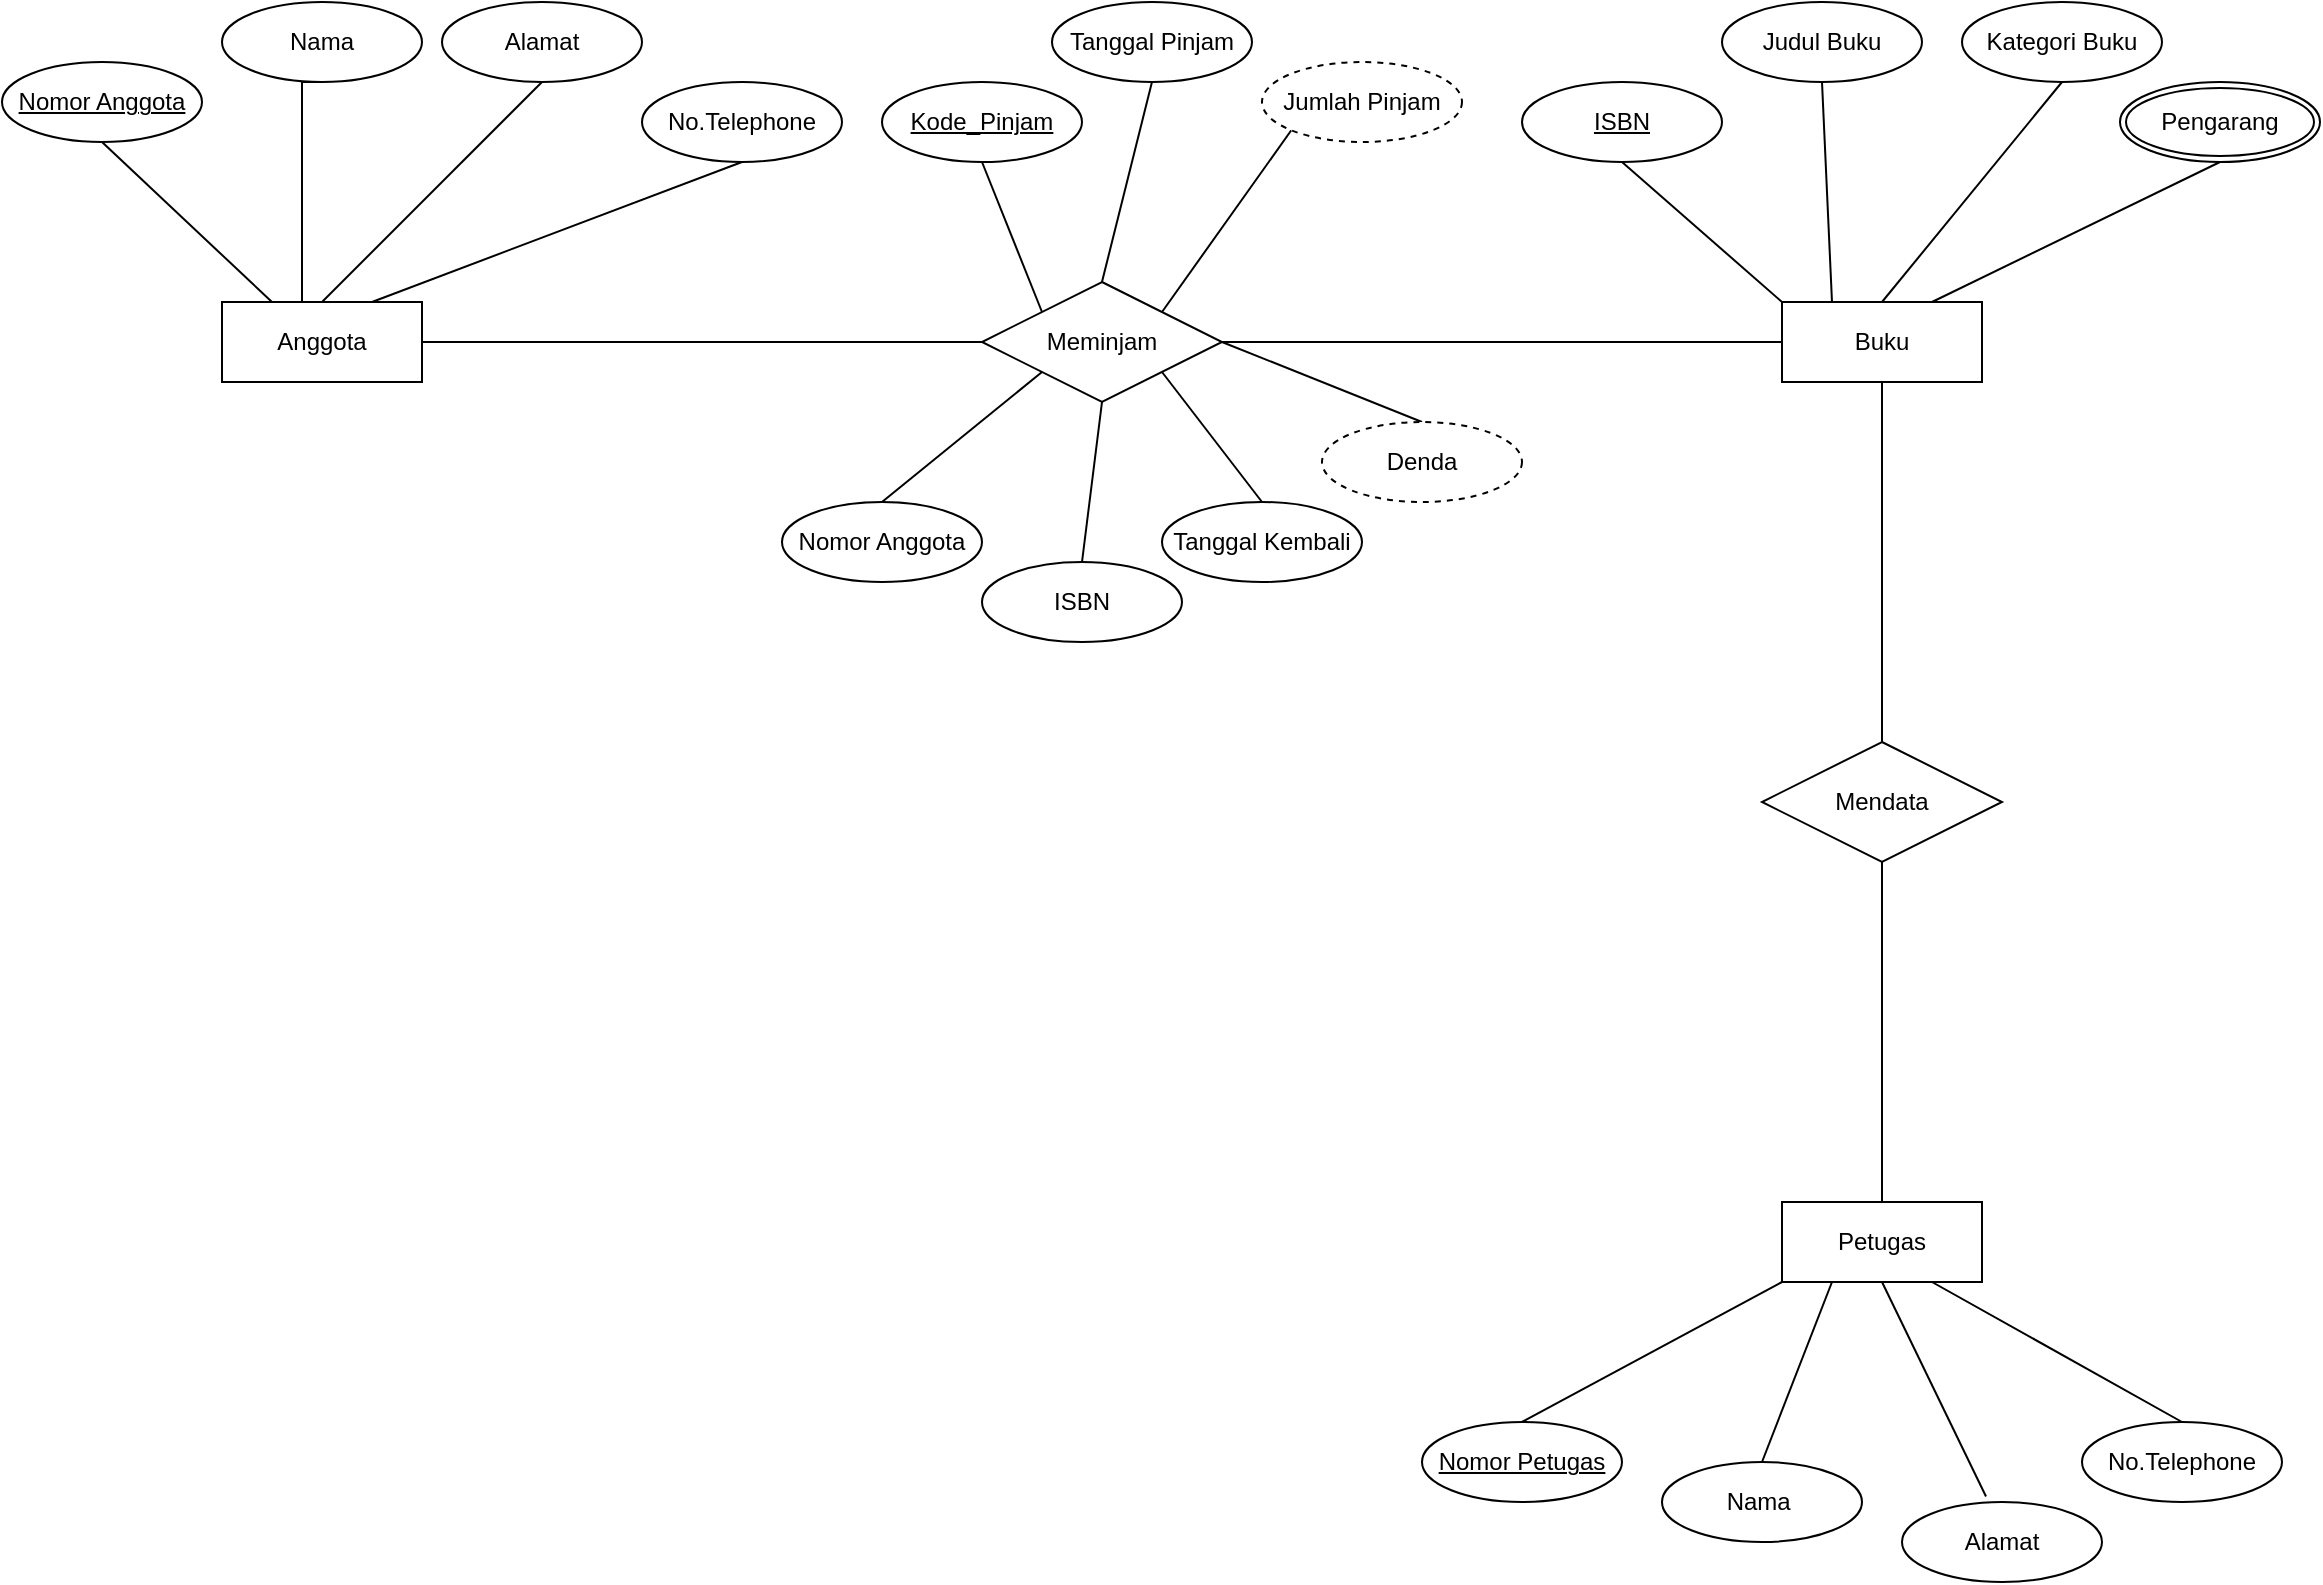 <mxfile version="24.7.16">
  <diagram name="Page-1" id="os9zU2XxAJx5Q5bkQH5y">
    <mxGraphModel dx="1572" dy="926" grid="1" gridSize="10" guides="1" tooltips="1" connect="1" arrows="1" fold="1" page="1" pageScale="1" pageWidth="1169" pageHeight="827" math="0" shadow="0">
      <root>
        <mxCell id="0" />
        <mxCell id="1" parent="0" />
        <mxCell id="Mif0RGrf92DWYHG73pfZ-16" style="rounded=0;orthogonalLoop=1;jettySize=auto;html=1;entryX=0;entryY=0.5;entryDx=0;entryDy=0;endArrow=none;endFill=0;" edge="1" parent="1" source="Mif0RGrf92DWYHG73pfZ-1" target="Mif0RGrf92DWYHG73pfZ-4">
          <mxGeometry relative="1" as="geometry" />
        </mxCell>
        <mxCell id="Mif0RGrf92DWYHG73pfZ-1" value="Anggota" style="whiteSpace=wrap;html=1;align=center;" vertex="1" parent="1">
          <mxGeometry x="120" y="160" width="100" height="40" as="geometry" />
        </mxCell>
        <mxCell id="Mif0RGrf92DWYHG73pfZ-41" style="rounded=0;orthogonalLoop=1;jettySize=auto;html=1;exitX=0.5;exitY=1;exitDx=0;exitDy=0;entryX=0.5;entryY=0;entryDx=0;entryDy=0;endArrow=none;endFill=0;" edge="1" parent="1" source="Mif0RGrf92DWYHG73pfZ-2" target="Mif0RGrf92DWYHG73pfZ-5">
          <mxGeometry relative="1" as="geometry" />
        </mxCell>
        <mxCell id="Mif0RGrf92DWYHG73pfZ-2" value="Buku" style="whiteSpace=wrap;html=1;align=center;" vertex="1" parent="1">
          <mxGeometry x="900" y="160" width="100" height="40" as="geometry" />
        </mxCell>
        <mxCell id="Mif0RGrf92DWYHG73pfZ-56" style="rounded=0;orthogonalLoop=1;jettySize=auto;html=1;exitX=0;exitY=1;exitDx=0;exitDy=0;entryX=0.5;entryY=0;entryDx=0;entryDy=0;endArrow=none;endFill=0;" edge="1" parent="1" source="Mif0RGrf92DWYHG73pfZ-3" target="Mif0RGrf92DWYHG73pfZ-52">
          <mxGeometry relative="1" as="geometry" />
        </mxCell>
        <mxCell id="Mif0RGrf92DWYHG73pfZ-57" style="rounded=0;orthogonalLoop=1;jettySize=auto;html=1;exitX=0.25;exitY=1;exitDx=0;exitDy=0;entryX=0.5;entryY=0;entryDx=0;entryDy=0;endArrow=none;endFill=0;" edge="1" parent="1" source="Mif0RGrf92DWYHG73pfZ-3" target="Mif0RGrf92DWYHG73pfZ-53">
          <mxGeometry relative="1" as="geometry" />
        </mxCell>
        <mxCell id="Mif0RGrf92DWYHG73pfZ-59" style="rounded=0;orthogonalLoop=1;jettySize=auto;html=1;exitX=0.75;exitY=1;exitDx=0;exitDy=0;entryX=0.5;entryY=0;entryDx=0;entryDy=0;endArrow=none;endFill=0;" edge="1" parent="1" source="Mif0RGrf92DWYHG73pfZ-3" target="Mif0RGrf92DWYHG73pfZ-55">
          <mxGeometry relative="1" as="geometry" />
        </mxCell>
        <mxCell id="Mif0RGrf92DWYHG73pfZ-3" value="Petugas" style="whiteSpace=wrap;html=1;align=center;" vertex="1" parent="1">
          <mxGeometry x="900" y="610" width="100" height="40" as="geometry" />
        </mxCell>
        <mxCell id="Mif0RGrf92DWYHG73pfZ-37" style="rounded=0;orthogonalLoop=1;jettySize=auto;html=1;exitX=1;exitY=0.5;exitDx=0;exitDy=0;entryX=0;entryY=0.5;entryDx=0;entryDy=0;endArrow=none;endFill=0;" edge="1" parent="1" source="Mif0RGrf92DWYHG73pfZ-4" target="Mif0RGrf92DWYHG73pfZ-2">
          <mxGeometry relative="1" as="geometry" />
        </mxCell>
        <mxCell id="Mif0RGrf92DWYHG73pfZ-4" value="Meminjam" style="shape=rhombus;perimeter=rhombusPerimeter;whiteSpace=wrap;html=1;align=center;" vertex="1" parent="1">
          <mxGeometry x="500" y="150" width="120" height="60" as="geometry" />
        </mxCell>
        <mxCell id="Mif0RGrf92DWYHG73pfZ-42" style="rounded=0;orthogonalLoop=1;jettySize=auto;html=1;exitX=0.5;exitY=1;exitDx=0;exitDy=0;entryX=0.5;entryY=0;entryDx=0;entryDy=0;endArrow=none;endFill=0;" edge="1" parent="1" source="Mif0RGrf92DWYHG73pfZ-5" target="Mif0RGrf92DWYHG73pfZ-3">
          <mxGeometry relative="1" as="geometry" />
        </mxCell>
        <mxCell id="Mif0RGrf92DWYHG73pfZ-5" value="Mendata" style="shape=rhombus;perimeter=rhombusPerimeter;whiteSpace=wrap;html=1;align=center;" vertex="1" parent="1">
          <mxGeometry x="890" y="380" width="120" height="60" as="geometry" />
        </mxCell>
        <mxCell id="Mif0RGrf92DWYHG73pfZ-12" style="rounded=0;orthogonalLoop=1;jettySize=auto;html=1;exitX=0.5;exitY=1;exitDx=0;exitDy=0;entryX=0.25;entryY=0;entryDx=0;entryDy=0;endArrow=none;endFill=0;" edge="1" parent="1" source="Mif0RGrf92DWYHG73pfZ-6" target="Mif0RGrf92DWYHG73pfZ-1">
          <mxGeometry relative="1" as="geometry" />
        </mxCell>
        <mxCell id="Mif0RGrf92DWYHG73pfZ-6" value="Nomor Anggota" style="ellipse;whiteSpace=wrap;html=1;align=center;fontStyle=4;" vertex="1" parent="1">
          <mxGeometry x="10" y="40" width="100" height="40" as="geometry" />
        </mxCell>
        <mxCell id="Mif0RGrf92DWYHG73pfZ-13" style="edgeStyle=orthogonalEdgeStyle;rounded=0;orthogonalLoop=1;jettySize=auto;html=1;exitX=0.5;exitY=1;exitDx=0;exitDy=0;entryX=0.5;entryY=0;entryDx=0;entryDy=0;endArrow=none;endFill=0;" edge="1" parent="1" source="Mif0RGrf92DWYHG73pfZ-7" target="Mif0RGrf92DWYHG73pfZ-1">
          <mxGeometry relative="1" as="geometry">
            <Array as="points">
              <mxPoint x="160" y="50" />
              <mxPoint x="160" y="160" />
            </Array>
          </mxGeometry>
        </mxCell>
        <mxCell id="Mif0RGrf92DWYHG73pfZ-7" value="Nama" style="ellipse;whiteSpace=wrap;html=1;align=center;" vertex="1" parent="1">
          <mxGeometry x="120" y="10" width="100" height="40" as="geometry" />
        </mxCell>
        <mxCell id="Mif0RGrf92DWYHG73pfZ-14" style="rounded=0;orthogonalLoop=1;jettySize=auto;html=1;exitX=0.5;exitY=1;exitDx=0;exitDy=0;endArrow=none;endFill=0;entryX=0.5;entryY=0;entryDx=0;entryDy=0;" edge="1" parent="1" source="Mif0RGrf92DWYHG73pfZ-8" target="Mif0RGrf92DWYHG73pfZ-1">
          <mxGeometry relative="1" as="geometry" />
        </mxCell>
        <mxCell id="Mif0RGrf92DWYHG73pfZ-8" value="Alamat" style="ellipse;whiteSpace=wrap;html=1;align=center;" vertex="1" parent="1">
          <mxGeometry x="230" y="10" width="100" height="40" as="geometry" />
        </mxCell>
        <mxCell id="Mif0RGrf92DWYHG73pfZ-15" style="rounded=0;orthogonalLoop=1;jettySize=auto;html=1;exitX=0.5;exitY=1;exitDx=0;exitDy=0;entryX=0.75;entryY=0;entryDx=0;entryDy=0;endArrow=none;endFill=0;" edge="1" parent="1" source="Mif0RGrf92DWYHG73pfZ-9" target="Mif0RGrf92DWYHG73pfZ-1">
          <mxGeometry relative="1" as="geometry" />
        </mxCell>
        <mxCell id="Mif0RGrf92DWYHG73pfZ-9" value="No.Telephone" style="ellipse;whiteSpace=wrap;html=1;align=center;" vertex="1" parent="1">
          <mxGeometry x="330" y="50" width="100" height="40" as="geometry" />
        </mxCell>
        <mxCell id="Mif0RGrf92DWYHG73pfZ-22" style="rounded=0;orthogonalLoop=1;jettySize=auto;html=1;exitX=0.5;exitY=1;exitDx=0;exitDy=0;entryX=0;entryY=0;entryDx=0;entryDy=0;endArrow=none;endFill=0;" edge="1" parent="1" source="Mif0RGrf92DWYHG73pfZ-17" target="Mif0RGrf92DWYHG73pfZ-4">
          <mxGeometry relative="1" as="geometry" />
        </mxCell>
        <mxCell id="Mif0RGrf92DWYHG73pfZ-17" value="Kode_Pinjam" style="ellipse;whiteSpace=wrap;html=1;align=center;fontStyle=4;" vertex="1" parent="1">
          <mxGeometry x="450" y="50" width="100" height="40" as="geometry" />
        </mxCell>
        <mxCell id="Mif0RGrf92DWYHG73pfZ-18" value="Tanggal Pinjam" style="ellipse;whiteSpace=wrap;html=1;align=center;" vertex="1" parent="1">
          <mxGeometry x="535" y="10" width="100" height="40" as="geometry" />
        </mxCell>
        <mxCell id="Mif0RGrf92DWYHG73pfZ-25" style="rounded=0;orthogonalLoop=1;jettySize=auto;html=1;exitX=0.5;exitY=0;exitDx=0;exitDy=0;entryX=1;entryY=1;entryDx=0;entryDy=0;endArrow=none;endFill=0;" edge="1" parent="1" source="Mif0RGrf92DWYHG73pfZ-19" target="Mif0RGrf92DWYHG73pfZ-4">
          <mxGeometry relative="1" as="geometry" />
        </mxCell>
        <mxCell id="Mif0RGrf92DWYHG73pfZ-19" value="Tanggal Kembali" style="ellipse;whiteSpace=wrap;html=1;align=center;" vertex="1" parent="1">
          <mxGeometry x="590" y="260" width="100" height="40" as="geometry" />
        </mxCell>
        <mxCell id="Mif0RGrf92DWYHG73pfZ-24" style="rounded=0;orthogonalLoop=1;jettySize=auto;html=1;exitX=0;exitY=1;exitDx=0;exitDy=0;entryX=1;entryY=0;entryDx=0;entryDy=0;endArrow=none;endFill=0;" edge="1" parent="1" source="Mif0RGrf92DWYHG73pfZ-20" target="Mif0RGrf92DWYHG73pfZ-4">
          <mxGeometry relative="1" as="geometry" />
        </mxCell>
        <mxCell id="Mif0RGrf92DWYHG73pfZ-20" value="Jumlah Pinjam" style="ellipse;whiteSpace=wrap;html=1;align=center;dashed=1;" vertex="1" parent="1">
          <mxGeometry x="640" y="40" width="100" height="40" as="geometry" />
        </mxCell>
        <mxCell id="Mif0RGrf92DWYHG73pfZ-26" style="rounded=0;orthogonalLoop=1;jettySize=auto;html=1;exitX=0.5;exitY=0;exitDx=0;exitDy=0;entryX=1;entryY=0.5;entryDx=0;entryDy=0;endArrow=none;endFill=0;" edge="1" parent="1" source="Mif0RGrf92DWYHG73pfZ-21" target="Mif0RGrf92DWYHG73pfZ-4">
          <mxGeometry relative="1" as="geometry" />
        </mxCell>
        <mxCell id="Mif0RGrf92DWYHG73pfZ-21" value="Denda" style="ellipse;whiteSpace=wrap;html=1;align=center;dashed=1;" vertex="1" parent="1">
          <mxGeometry x="670" y="220" width="100" height="40" as="geometry" />
        </mxCell>
        <mxCell id="Mif0RGrf92DWYHG73pfZ-23" style="rounded=0;orthogonalLoop=1;jettySize=auto;html=1;exitX=0.5;exitY=1;exitDx=0;exitDy=0;entryX=0.5;entryY=0;entryDx=0;entryDy=0;endArrow=none;endFill=0;" edge="1" parent="1" source="Mif0RGrf92DWYHG73pfZ-18" target="Mif0RGrf92DWYHG73pfZ-4">
          <mxGeometry relative="1" as="geometry" />
        </mxCell>
        <mxCell id="Mif0RGrf92DWYHG73pfZ-32" style="rounded=0;orthogonalLoop=1;jettySize=auto;html=1;exitX=0.5;exitY=1;exitDx=0;exitDy=0;entryX=0;entryY=0;entryDx=0;entryDy=0;endArrow=none;endFill=0;" edge="1" parent="1" source="Mif0RGrf92DWYHG73pfZ-27" target="Mif0RGrf92DWYHG73pfZ-2">
          <mxGeometry relative="1" as="geometry" />
        </mxCell>
        <mxCell id="Mif0RGrf92DWYHG73pfZ-27" value="ISBN" style="ellipse;whiteSpace=wrap;html=1;align=center;fontStyle=4;" vertex="1" parent="1">
          <mxGeometry x="770" y="50" width="100" height="40" as="geometry" />
        </mxCell>
        <mxCell id="Mif0RGrf92DWYHG73pfZ-33" style="rounded=0;orthogonalLoop=1;jettySize=auto;html=1;exitX=0.5;exitY=1;exitDx=0;exitDy=0;entryX=0.25;entryY=0;entryDx=0;entryDy=0;endArrow=none;endFill=0;" edge="1" parent="1" source="Mif0RGrf92DWYHG73pfZ-28" target="Mif0RGrf92DWYHG73pfZ-2">
          <mxGeometry relative="1" as="geometry" />
        </mxCell>
        <mxCell id="Mif0RGrf92DWYHG73pfZ-28" value="Judul Buku" style="ellipse;whiteSpace=wrap;html=1;align=center;" vertex="1" parent="1">
          <mxGeometry x="870" y="10" width="100" height="40" as="geometry" />
        </mxCell>
        <mxCell id="Mif0RGrf92DWYHG73pfZ-34" style="rounded=0;orthogonalLoop=1;jettySize=auto;html=1;exitX=0.5;exitY=1;exitDx=0;exitDy=0;entryX=0.5;entryY=0;entryDx=0;entryDy=0;endArrow=none;endFill=0;" edge="1" parent="1" source="Mif0RGrf92DWYHG73pfZ-29" target="Mif0RGrf92DWYHG73pfZ-2">
          <mxGeometry relative="1" as="geometry" />
        </mxCell>
        <mxCell id="Mif0RGrf92DWYHG73pfZ-29" value="Kategori Buku" style="ellipse;whiteSpace=wrap;html=1;align=center;" vertex="1" parent="1">
          <mxGeometry x="990" y="10" width="100" height="40" as="geometry" />
        </mxCell>
        <mxCell id="Mif0RGrf92DWYHG73pfZ-35" style="rounded=0;orthogonalLoop=1;jettySize=auto;html=1;exitX=0.5;exitY=1;exitDx=0;exitDy=0;entryX=0.75;entryY=0;entryDx=0;entryDy=0;endArrow=none;endFill=0;" edge="1" parent="1" target="Mif0RGrf92DWYHG73pfZ-2">
          <mxGeometry relative="1" as="geometry">
            <mxPoint x="1119" y="90" as="sourcePoint" />
          </mxGeometry>
        </mxCell>
        <mxCell id="Mif0RGrf92DWYHG73pfZ-39" value="Pengarang" style="ellipse;shape=doubleEllipse;margin=3;whiteSpace=wrap;html=1;align=center;" vertex="1" parent="1">
          <mxGeometry x="1069" y="50" width="100" height="40" as="geometry" />
        </mxCell>
        <mxCell id="Mif0RGrf92DWYHG73pfZ-50" style="rounded=0;orthogonalLoop=1;jettySize=auto;html=1;exitX=0.5;exitY=0;exitDx=0;exitDy=0;entryX=0.5;entryY=1;entryDx=0;entryDy=0;endArrow=none;endFill=0;" edge="1" parent="1" source="Mif0RGrf92DWYHG73pfZ-47" target="Mif0RGrf92DWYHG73pfZ-4">
          <mxGeometry relative="1" as="geometry" />
        </mxCell>
        <mxCell id="Mif0RGrf92DWYHG73pfZ-47" value="ISBN" style="ellipse;whiteSpace=wrap;html=1;align=center;" vertex="1" parent="1">
          <mxGeometry x="500" y="290" width="100" height="40" as="geometry" />
        </mxCell>
        <mxCell id="Mif0RGrf92DWYHG73pfZ-49" style="rounded=0;orthogonalLoop=1;jettySize=auto;html=1;exitX=0.5;exitY=0;exitDx=0;exitDy=0;entryX=0;entryY=1;entryDx=0;entryDy=0;endArrow=none;endFill=0;" edge="1" parent="1" source="Mif0RGrf92DWYHG73pfZ-48" target="Mif0RGrf92DWYHG73pfZ-4">
          <mxGeometry relative="1" as="geometry" />
        </mxCell>
        <mxCell id="Mif0RGrf92DWYHG73pfZ-48" value="Nomor Anggota" style="ellipse;whiteSpace=wrap;html=1;align=center;" vertex="1" parent="1">
          <mxGeometry x="400" y="260" width="100" height="40" as="geometry" />
        </mxCell>
        <mxCell id="Mif0RGrf92DWYHG73pfZ-52" value="Nomor Petugas" style="ellipse;whiteSpace=wrap;html=1;align=center;fontStyle=4;" vertex="1" parent="1">
          <mxGeometry x="720" y="720" width="100" height="40" as="geometry" />
        </mxCell>
        <mxCell id="Mif0RGrf92DWYHG73pfZ-53" value="Nama&amp;nbsp;" style="ellipse;whiteSpace=wrap;html=1;align=center;" vertex="1" parent="1">
          <mxGeometry x="840" y="740" width="100" height="40" as="geometry" />
        </mxCell>
        <mxCell id="Mif0RGrf92DWYHG73pfZ-54" value="Alamat" style="ellipse;whiteSpace=wrap;html=1;align=center;" vertex="1" parent="1">
          <mxGeometry x="960" y="760" width="100" height="40" as="geometry" />
        </mxCell>
        <mxCell id="Mif0RGrf92DWYHG73pfZ-55" value="No.Telephone" style="ellipse;whiteSpace=wrap;html=1;align=center;" vertex="1" parent="1">
          <mxGeometry x="1050" y="720" width="100" height="40" as="geometry" />
        </mxCell>
        <mxCell id="Mif0RGrf92DWYHG73pfZ-58" style="rounded=0;orthogonalLoop=1;jettySize=auto;html=1;exitX=0.5;exitY=1;exitDx=0;exitDy=0;entryX=0.42;entryY=-0.069;entryDx=0;entryDy=0;entryPerimeter=0;endArrow=none;endFill=0;" edge="1" parent="1" source="Mif0RGrf92DWYHG73pfZ-3" target="Mif0RGrf92DWYHG73pfZ-54">
          <mxGeometry relative="1" as="geometry" />
        </mxCell>
      </root>
    </mxGraphModel>
  </diagram>
</mxfile>
